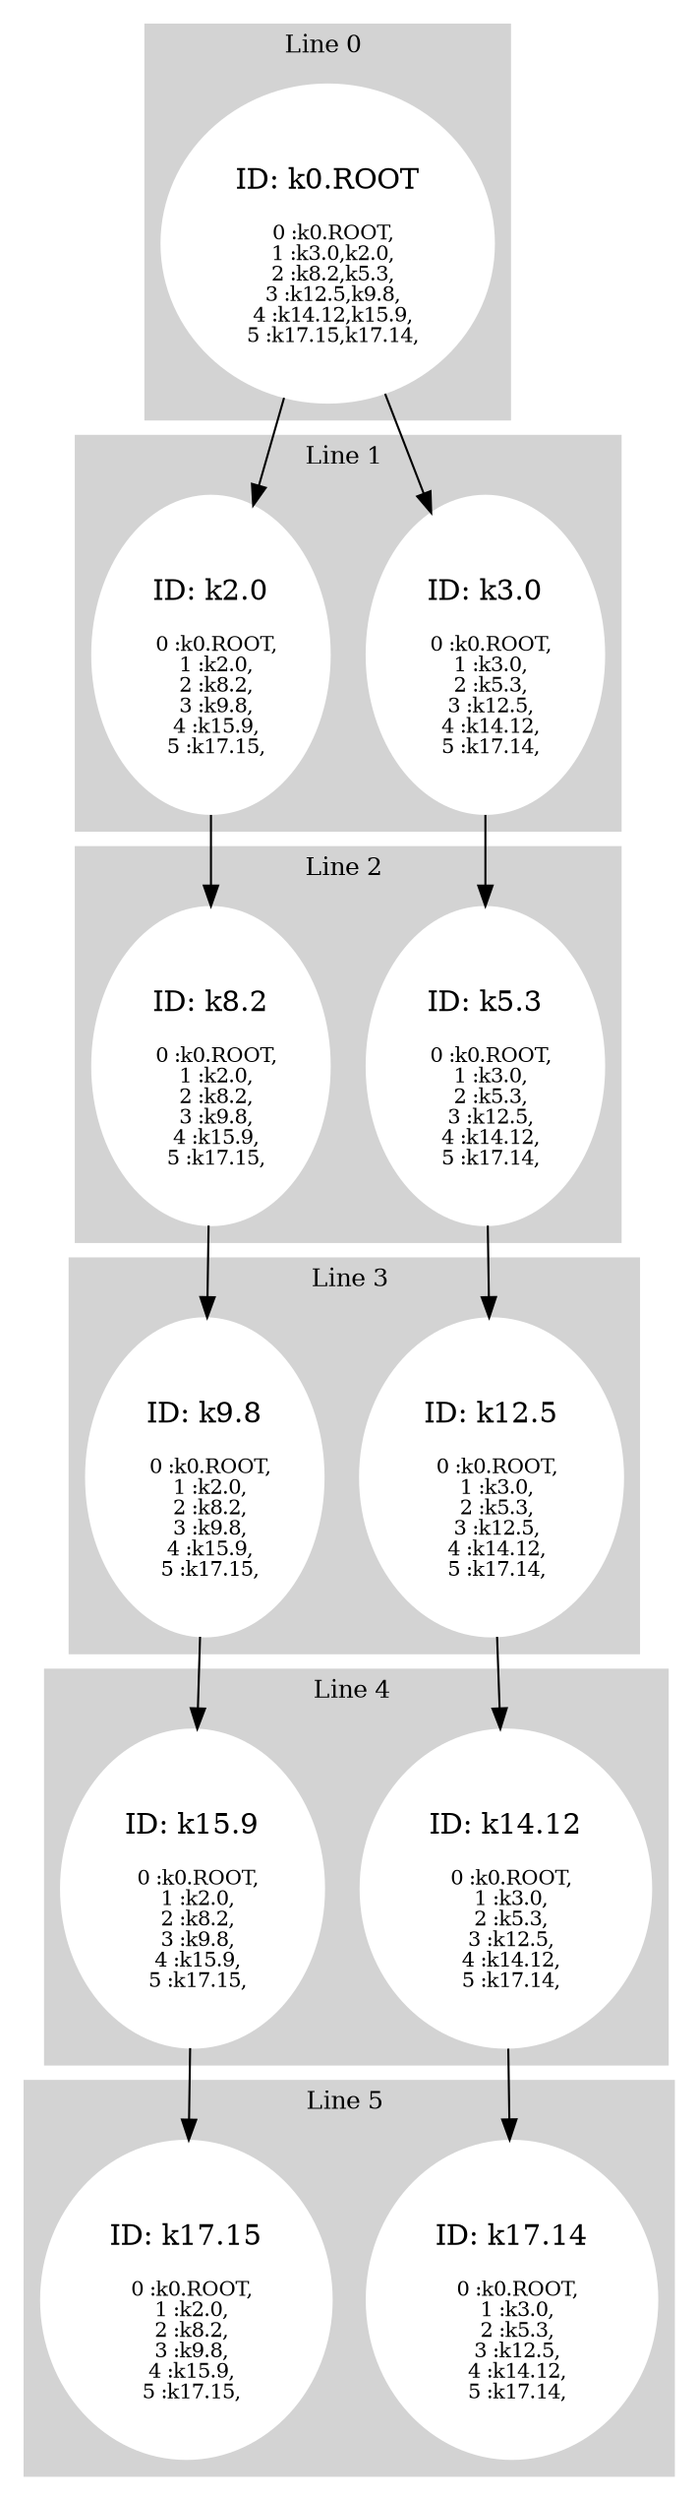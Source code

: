 digraph G {
     compound=true 
subgraph cluster_line_0 {
 style=filled;
 color=lightgrey; 
     node [style=filled,color=white]; 
k0_ROOT [label=<<BR /> ID: k0.ROOT <BR /><BR /><FONT POINT-SIZE="10">  0 :k0.ROOT,</FONT><BR /><FONT POINT-SIZE="10">  1 :k3.0,k2.0,</FONT><BR /><FONT POINT-SIZE="10">  2 :k8.2,k5.3,</FONT><BR /><FONT POINT-SIZE="10">  3 :k12.5,k9.8,</FONT><BR /><FONT POINT-SIZE="10">  4 :k14.12,k15.9,</FONT><BR /><FONT POINT-SIZE="10">  5 :k17.15,k17.14,</FONT>>]
     fontsize="12" 
     label = "Line 0 " 
 }
subgraph cluster_line_1 {
 style=filled;
 color=lightgrey; 
     node [style=filled,color=white]; 
k3_0 [label=<<BR /> ID: k3.0 <BR /><BR /><FONT POINT-SIZE="10">  0 :k0.ROOT,</FONT><BR /><FONT POINT-SIZE="10">  1 :k3.0,</FONT><BR /><FONT POINT-SIZE="10">  2 :k5.3,</FONT><BR /><FONT POINT-SIZE="10">  3 :k12.5,</FONT><BR /><FONT POINT-SIZE="10">  4 :k14.12,</FONT><BR /><FONT POINT-SIZE="10">  5 :k17.14,</FONT>>]k2_0 [label=<<BR /> ID: k2.0 <BR /><BR /><FONT POINT-SIZE="10">  0 :k0.ROOT,</FONT><BR /><FONT POINT-SIZE="10">  1 :k2.0,</FONT><BR /><FONT POINT-SIZE="10">  2 :k8.2,</FONT><BR /><FONT POINT-SIZE="10">  3 :k9.8,</FONT><BR /><FONT POINT-SIZE="10">  4 :k15.9,</FONT><BR /><FONT POINT-SIZE="10">  5 :k17.15,</FONT>>]
     fontsize="12" 
     label = "Line 1 " 
 }
subgraph cluster_line_2 {
 style=filled;
 color=lightgrey; 
     node [style=filled,color=white]; 
k8_2 [label=<<BR /> ID: k8.2 <BR /><BR /><FONT POINT-SIZE="10">  0 :k0.ROOT,</FONT><BR /><FONT POINT-SIZE="10">  1 :k2.0,</FONT><BR /><FONT POINT-SIZE="10">  2 :k8.2,</FONT><BR /><FONT POINT-SIZE="10">  3 :k9.8,</FONT><BR /><FONT POINT-SIZE="10">  4 :k15.9,</FONT><BR /><FONT POINT-SIZE="10">  5 :k17.15,</FONT>>]k5_3 [label=<<BR /> ID: k5.3 <BR /><BR /><FONT POINT-SIZE="10">  0 :k0.ROOT,</FONT><BR /><FONT POINT-SIZE="10">  1 :k3.0,</FONT><BR /><FONT POINT-SIZE="10">  2 :k5.3,</FONT><BR /><FONT POINT-SIZE="10">  3 :k12.5,</FONT><BR /><FONT POINT-SIZE="10">  4 :k14.12,</FONT><BR /><FONT POINT-SIZE="10">  5 :k17.14,</FONT>>]
     fontsize="12" 
     label = "Line 2 " 
 }
subgraph cluster_line_3 {
 style=filled;
 color=lightgrey; 
     node [style=filled,color=white]; 
k12_5 [label=<<BR /> ID: k12.5 <BR /><BR /><FONT POINT-SIZE="10">  0 :k0.ROOT,</FONT><BR /><FONT POINT-SIZE="10">  1 :k3.0,</FONT><BR /><FONT POINT-SIZE="10">  2 :k5.3,</FONT><BR /><FONT POINT-SIZE="10">  3 :k12.5,</FONT><BR /><FONT POINT-SIZE="10">  4 :k14.12,</FONT><BR /><FONT POINT-SIZE="10">  5 :k17.14,</FONT>>]k9_8 [label=<<BR /> ID: k9.8 <BR /><BR /><FONT POINT-SIZE="10">  0 :k0.ROOT,</FONT><BR /><FONT POINT-SIZE="10">  1 :k2.0,</FONT><BR /><FONT POINT-SIZE="10">  2 :k8.2,</FONT><BR /><FONT POINT-SIZE="10">  3 :k9.8,</FONT><BR /><FONT POINT-SIZE="10">  4 :k15.9,</FONT><BR /><FONT POINT-SIZE="10">  5 :k17.15,</FONT>>]
     fontsize="12" 
     label = "Line 3 " 
 }
subgraph cluster_line_4 {
 style=filled;
 color=lightgrey; 
     node [style=filled,color=white]; 
k14_12 [label=<<BR /> ID: k14.12 <BR /><BR /><FONT POINT-SIZE="10">  0 :k0.ROOT,</FONT><BR /><FONT POINT-SIZE="10">  1 :k3.0,</FONT><BR /><FONT POINT-SIZE="10">  2 :k5.3,</FONT><BR /><FONT POINT-SIZE="10">  3 :k12.5,</FONT><BR /><FONT POINT-SIZE="10">  4 :k14.12,</FONT><BR /><FONT POINT-SIZE="10">  5 :k17.14,</FONT>>]k15_9 [label=<<BR /> ID: k15.9 <BR /><BR /><FONT POINT-SIZE="10">  0 :k0.ROOT,</FONT><BR /><FONT POINT-SIZE="10">  1 :k2.0,</FONT><BR /><FONT POINT-SIZE="10">  2 :k8.2,</FONT><BR /><FONT POINT-SIZE="10">  3 :k9.8,</FONT><BR /><FONT POINT-SIZE="10">  4 :k15.9,</FONT><BR /><FONT POINT-SIZE="10">  5 :k17.15,</FONT>>]
     fontsize="12" 
     label = "Line 4 " 
 }
subgraph cluster_line_5 {
 style=filled;
 color=lightgrey; 
     node [style=filled,color=white]; 
k17_15 [label=<<BR /> ID: k17.15 <BR /><BR /><FONT POINT-SIZE="10">  0 :k0.ROOT,</FONT><BR /><FONT POINT-SIZE="10">  1 :k2.0,</FONT><BR /><FONT POINT-SIZE="10">  2 :k8.2,</FONT><BR /><FONT POINT-SIZE="10">  3 :k9.8,</FONT><BR /><FONT POINT-SIZE="10">  4 :k15.9,</FONT><BR /><FONT POINT-SIZE="10">  5 :k17.15,</FONT>>]k17_14 [label=<<BR /> ID: k17.14 <BR /><BR /><FONT POINT-SIZE="10">  0 :k0.ROOT,</FONT><BR /><FONT POINT-SIZE="10">  1 :k3.0,</FONT><BR /><FONT POINT-SIZE="10">  2 :k5.3,</FONT><BR /><FONT POINT-SIZE="10">  3 :k12.5,</FONT><BR /><FONT POINT-SIZE="10">  4 :k14.12,</FONT><BR /><FONT POINT-SIZE="10">  5 :k17.14,</FONT>>]
     fontsize="12" 
     label = "Line 5 " 
 }
k0_ROOT -> k3_0 
k0_ROOT -> k2_0 
k3_0 -> k5_3 
k2_0 -> k8_2 
k8_2 -> k9_8 
k5_3 -> k12_5 
k12_5 -> k14_12 
k9_8 -> k15_9 
k14_12 -> k17_14 
k15_9 -> k17_15 
}